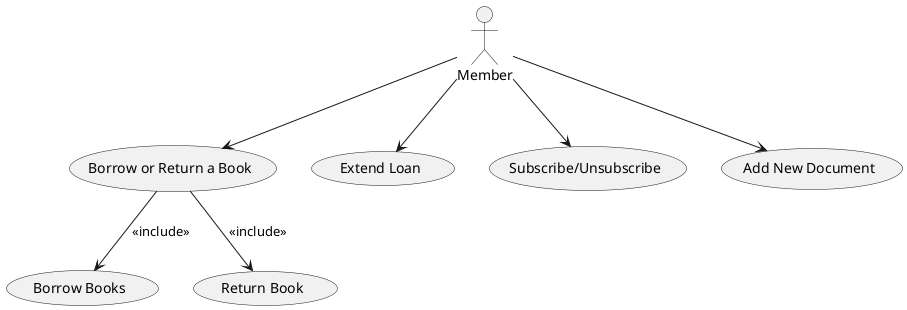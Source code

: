 @startuml
actor Member

' Main use case covering borrowing and returning operations
usecase "Borrow or Return a Book" as BorrowReturn

' Decomposed use cases for more granular operations
usecase "Borrow Books" as Borrow
usecase "Return Book" as Return
usecase "Extend Loan" as Extend
usecase "Subscribe/Unsubscribe" as Subscription
usecase "Add New Document" as AddDoc

' Relationships from actor to use cases
Member --> BorrowReturn
Member --> Extend
Member --> Subscription
Member --> AddDoc

' The composite use case includes borrowing and returning details
BorrowReturn --> Borrow : <<include>>
BorrowReturn --> Return : <<include>>

@enduml